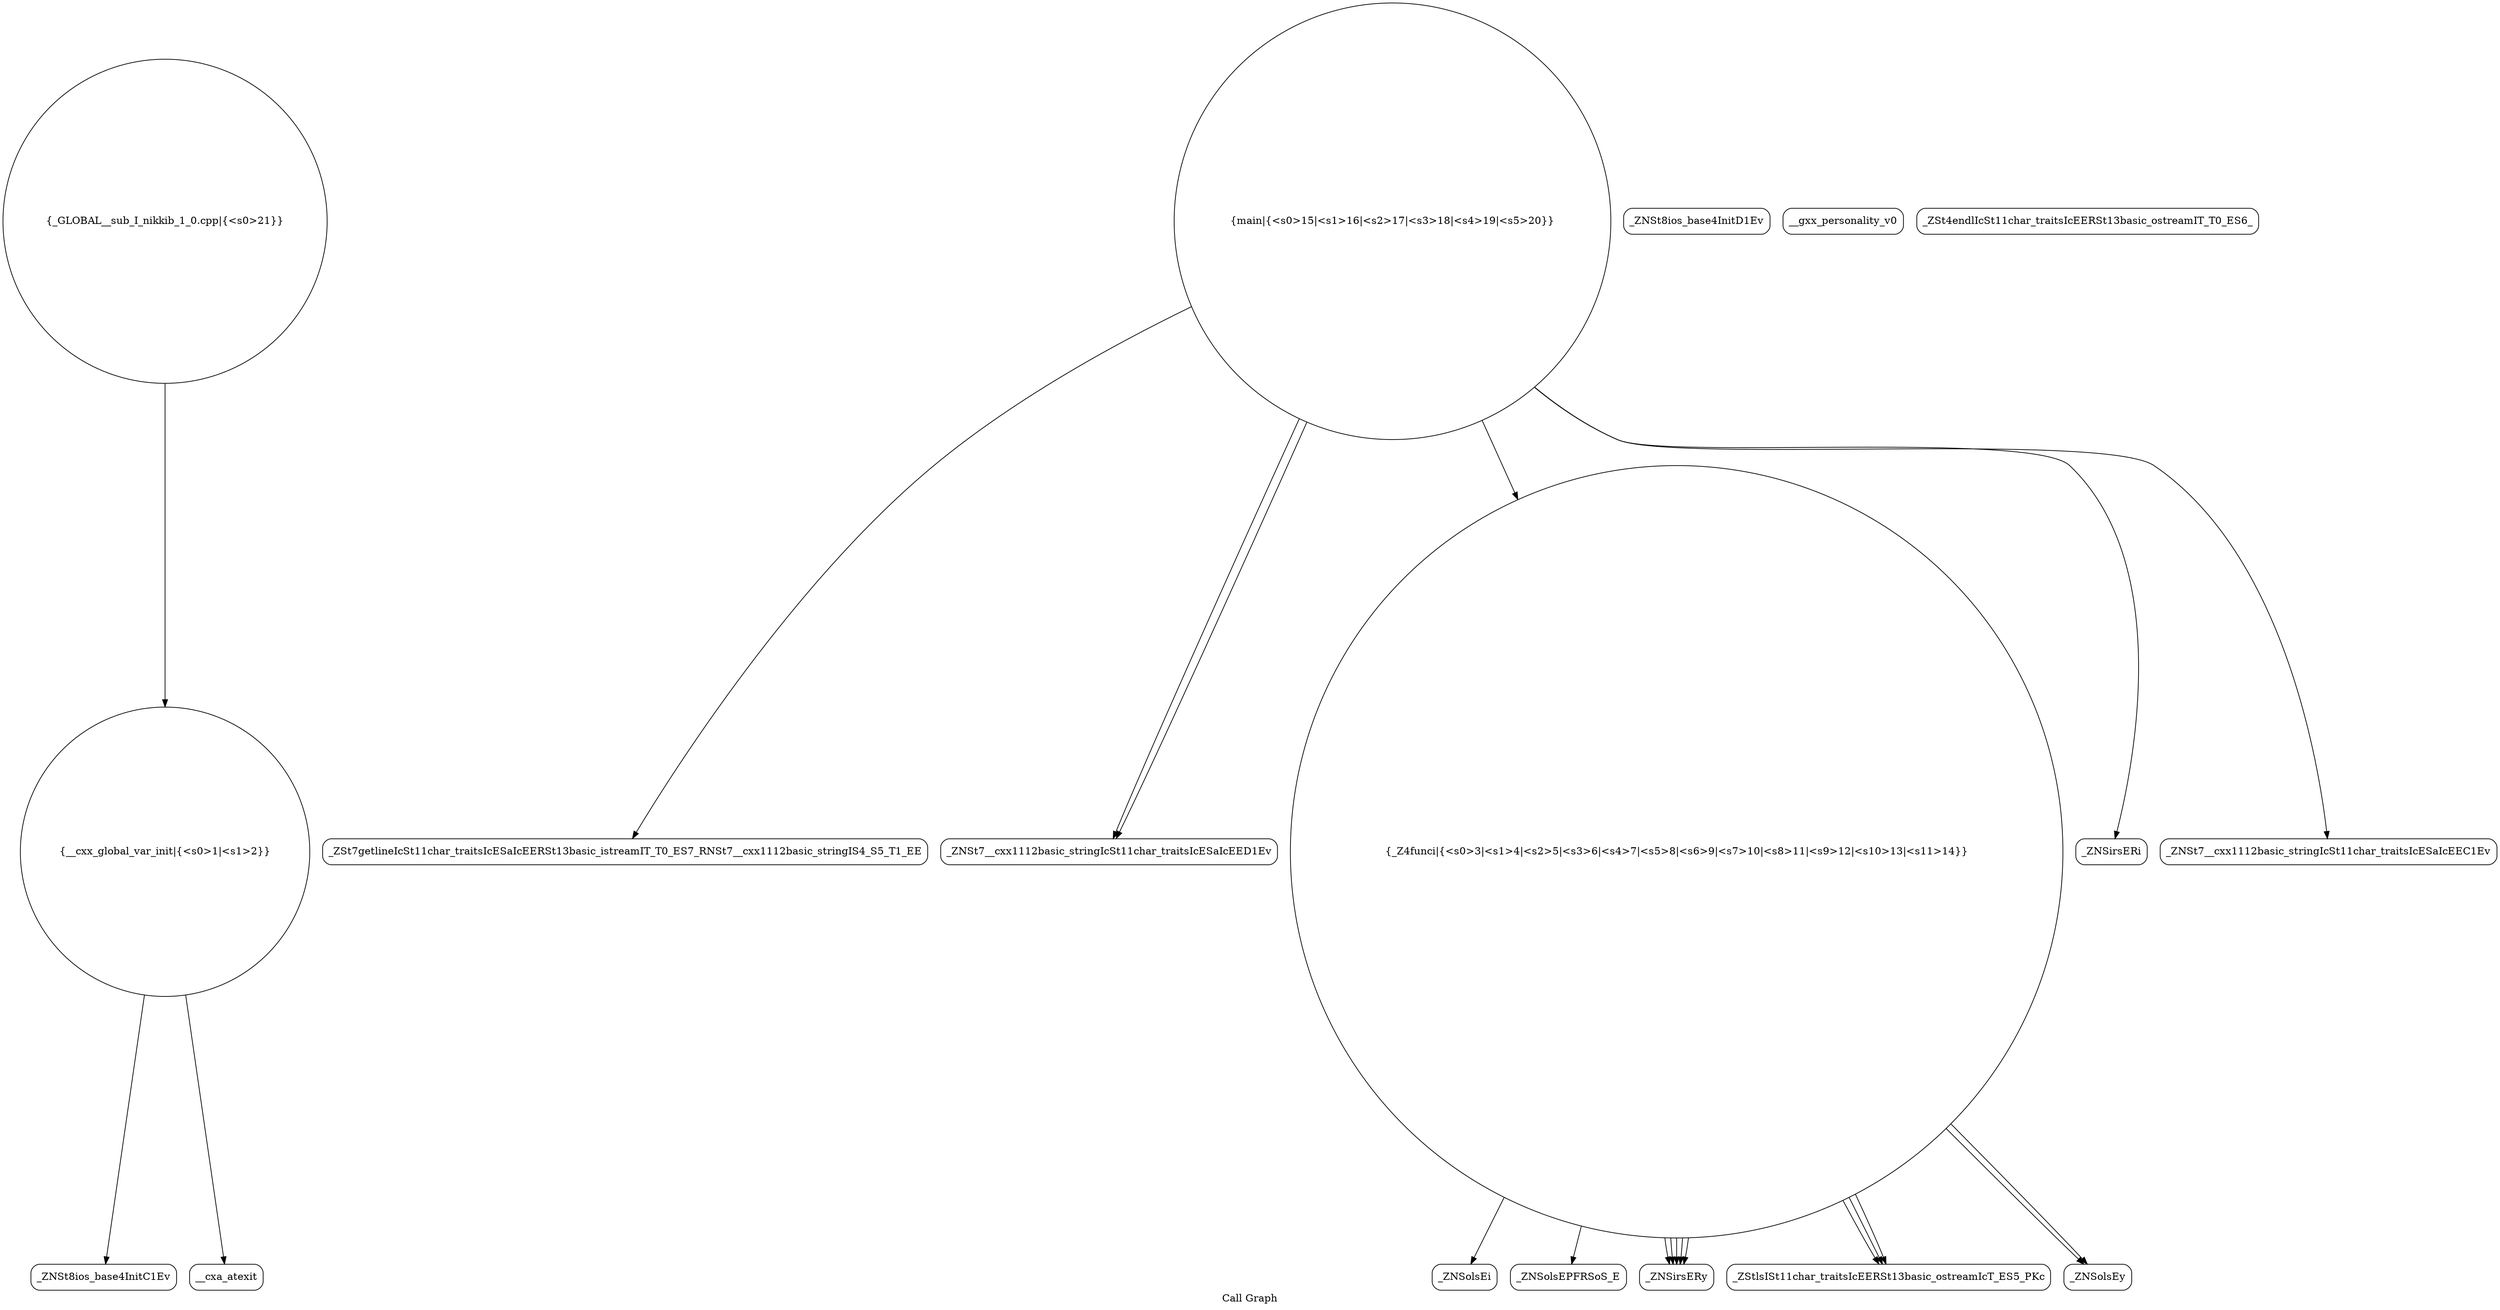 digraph "Call Graph" {
	label="Call Graph";

	Node0x56206d254d10 [shape=record,shape=circle,label="{__cxx_global_var_init|{<s0>1|<s1>2}}"];
	Node0x56206d254d10:s0 -> Node0x56206d254d90[color=black];
	Node0x56206d254d10:s1 -> Node0x56206d28c360[color=black];
	Node0x56206d28c560 [shape=record,shape=Mrecord,label="{_ZNSolsEi}"];
	Node0x56206d28c8e0 [shape=record,shape=Mrecord,label="{_ZSt7getlineIcSt11char_traitsIcESaIcEERSt13basic_istreamIT_T0_ES7_RNSt7__cxx1112basic_stringIS4_S5_T1_EE}"];
	Node0x56206d28c2e0 [shape=record,shape=Mrecord,label="{_ZNSt8ios_base4InitD1Ev}"];
	Node0x56206d28c660 [shape=record,shape=Mrecord,label="{_ZNSolsEPFRSoS_E}"];
	Node0x56206d28c9e0 [shape=record,shape=Mrecord,label="{_ZNSt7__cxx1112basic_stringIcSt11char_traitsIcESaIcEED1Ev}"];
	Node0x56206d28c3e0 [shape=record,shape=circle,label="{_Z4funci|{<s0>3|<s1>4|<s2>5|<s3>6|<s4>7|<s5>8|<s6>9|<s7>10|<s8>11|<s9>12|<s10>13|<s11>14}}"];
	Node0x56206d28c3e0:s0 -> Node0x56206d28c460[color=black];
	Node0x56206d28c3e0:s1 -> Node0x56206d28c460[color=black];
	Node0x56206d28c3e0:s2 -> Node0x56206d28c460[color=black];
	Node0x56206d28c3e0:s3 -> Node0x56206d28c460[color=black];
	Node0x56206d28c3e0:s4 -> Node0x56206d28c460[color=black];
	Node0x56206d28c3e0:s5 -> Node0x56206d28c4e0[color=black];
	Node0x56206d28c3e0:s6 -> Node0x56206d28c560[color=black];
	Node0x56206d28c3e0:s7 -> Node0x56206d28c4e0[color=black];
	Node0x56206d28c3e0:s8 -> Node0x56206d28c5e0[color=black];
	Node0x56206d28c3e0:s9 -> Node0x56206d28c4e0[color=black];
	Node0x56206d28c3e0:s10 -> Node0x56206d28c5e0[color=black];
	Node0x56206d28c3e0:s11 -> Node0x56206d28c660[color=black];
	Node0x56206d28c760 [shape=record,shape=circle,label="{main|{<s0>15|<s1>16|<s2>17|<s3>18|<s4>19|<s5>20}}"];
	Node0x56206d28c760:s0 -> Node0x56206d28c7e0[color=black];
	Node0x56206d28c760:s1 -> Node0x56206d28c860[color=black];
	Node0x56206d28c760:s2 -> Node0x56206d28c8e0[color=black];
	Node0x56206d28c760:s3 -> Node0x56206d28c3e0[color=black];
	Node0x56206d28c760:s4 -> Node0x56206d28c9e0[color=black];
	Node0x56206d28c760:s5 -> Node0x56206d28c9e0[color=black];
	Node0x56206d28c4e0 [shape=record,shape=Mrecord,label="{_ZStlsISt11char_traitsIcEERSt13basic_ostreamIcT_ES5_PKc}"];
	Node0x56206d28c860 [shape=record,shape=Mrecord,label="{_ZNSt7__cxx1112basic_stringIcSt11char_traitsIcESaIcEEC1Ev}"];
	Node0x56206d254d90 [shape=record,shape=Mrecord,label="{_ZNSt8ios_base4InitC1Ev}"];
	Node0x56206d28c5e0 [shape=record,shape=Mrecord,label="{_ZNSolsEy}"];
	Node0x56206d28c960 [shape=record,shape=Mrecord,label="{__gxx_personality_v0}"];
	Node0x56206d28c360 [shape=record,shape=Mrecord,label="{__cxa_atexit}"];
	Node0x56206d28c6e0 [shape=record,shape=Mrecord,label="{_ZSt4endlIcSt11char_traitsIcEERSt13basic_ostreamIT_T0_ES6_}"];
	Node0x56206d28ca60 [shape=record,shape=circle,label="{_GLOBAL__sub_I_nikkib_1_0.cpp|{<s0>21}}"];
	Node0x56206d28ca60:s0 -> Node0x56206d254d10[color=black];
	Node0x56206d28c460 [shape=record,shape=Mrecord,label="{_ZNSirsERy}"];
	Node0x56206d28c7e0 [shape=record,shape=Mrecord,label="{_ZNSirsERi}"];
}
